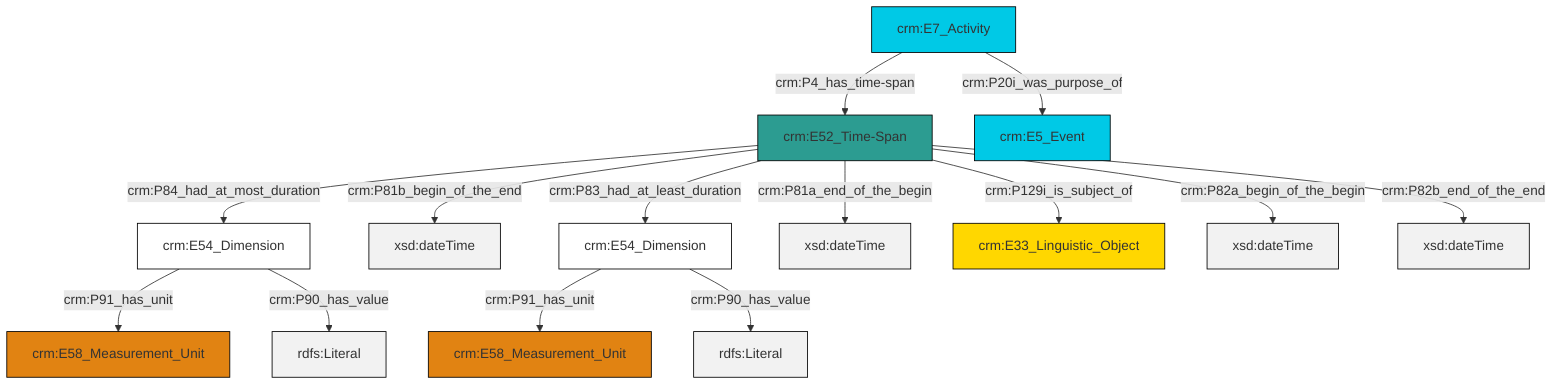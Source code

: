 graph TD
classDef Literal fill:#f2f2f2,stroke:#000000;
classDef CRM_Entity fill:#FFFFFF,stroke:#000000;
classDef Temporal_Entity fill:#00C9E6, stroke:#000000;
classDef Type fill:#E18312, stroke:#000000;
classDef Time-Span fill:#2C9C91, stroke:#000000;
classDef Appellation fill:#FFEB7F, stroke:#000000;
classDef Place fill:#008836, stroke:#000000;
classDef Persistent_Item fill:#B266B2, stroke:#000000;
classDef Conceptual_Object fill:#FFD700, stroke:#000000;
classDef Physical_Thing fill:#D2B48C, stroke:#000000;
classDef Actor fill:#f58aad, stroke:#000000;
classDef PC_Classes fill:#4ce600, stroke:#000000;
classDef Multi fill:#cccccc,stroke:#000000;

0["crm:E54_Dimension"]:::CRM_Entity -->|crm:P91_has_unit| 1["crm:E58_Measurement_Unit"]:::Type
2["crm:E52_Time-Span"]:::Time-Span -->|crm:P81b_begin_of_the_end| 3[xsd:dateTime]:::Literal
2["crm:E52_Time-Span"]:::Time-Span -->|crm:P84_had_at_most_duration| 5["crm:E54_Dimension"]:::CRM_Entity
6["crm:E7_Activity"]:::Temporal_Entity -->|crm:P20i_was_purpose_of| 8["crm:E5_Event"]:::Temporal_Entity
5["crm:E54_Dimension"]:::CRM_Entity -->|crm:P91_has_unit| 9["crm:E58_Measurement_Unit"]:::Type
2["crm:E52_Time-Span"]:::Time-Span -->|crm:P81a_end_of_the_begin| 12[xsd:dateTime]:::Literal
2["crm:E52_Time-Span"]:::Time-Span -->|crm:P82a_begin_of_the_begin| 16[xsd:dateTime]:::Literal
2["crm:E52_Time-Span"]:::Time-Span -->|crm:P82b_end_of_the_end| 18[xsd:dateTime]:::Literal
2["crm:E52_Time-Span"]:::Time-Span -->|crm:P83_had_at_least_duration| 0["crm:E54_Dimension"]:::CRM_Entity
6["crm:E7_Activity"]:::Temporal_Entity -->|crm:P4_has_time-span| 2["crm:E52_Time-Span"]:::Time-Span
2["crm:E52_Time-Span"]:::Time-Span -->|crm:P129i_is_subject_of| 13["crm:E33_Linguistic_Object"]:::Conceptual_Object
5["crm:E54_Dimension"]:::CRM_Entity -->|crm:P90_has_value| 20[rdfs:Literal]:::Literal
0["crm:E54_Dimension"]:::CRM_Entity -->|crm:P90_has_value| 21[rdfs:Literal]:::Literal